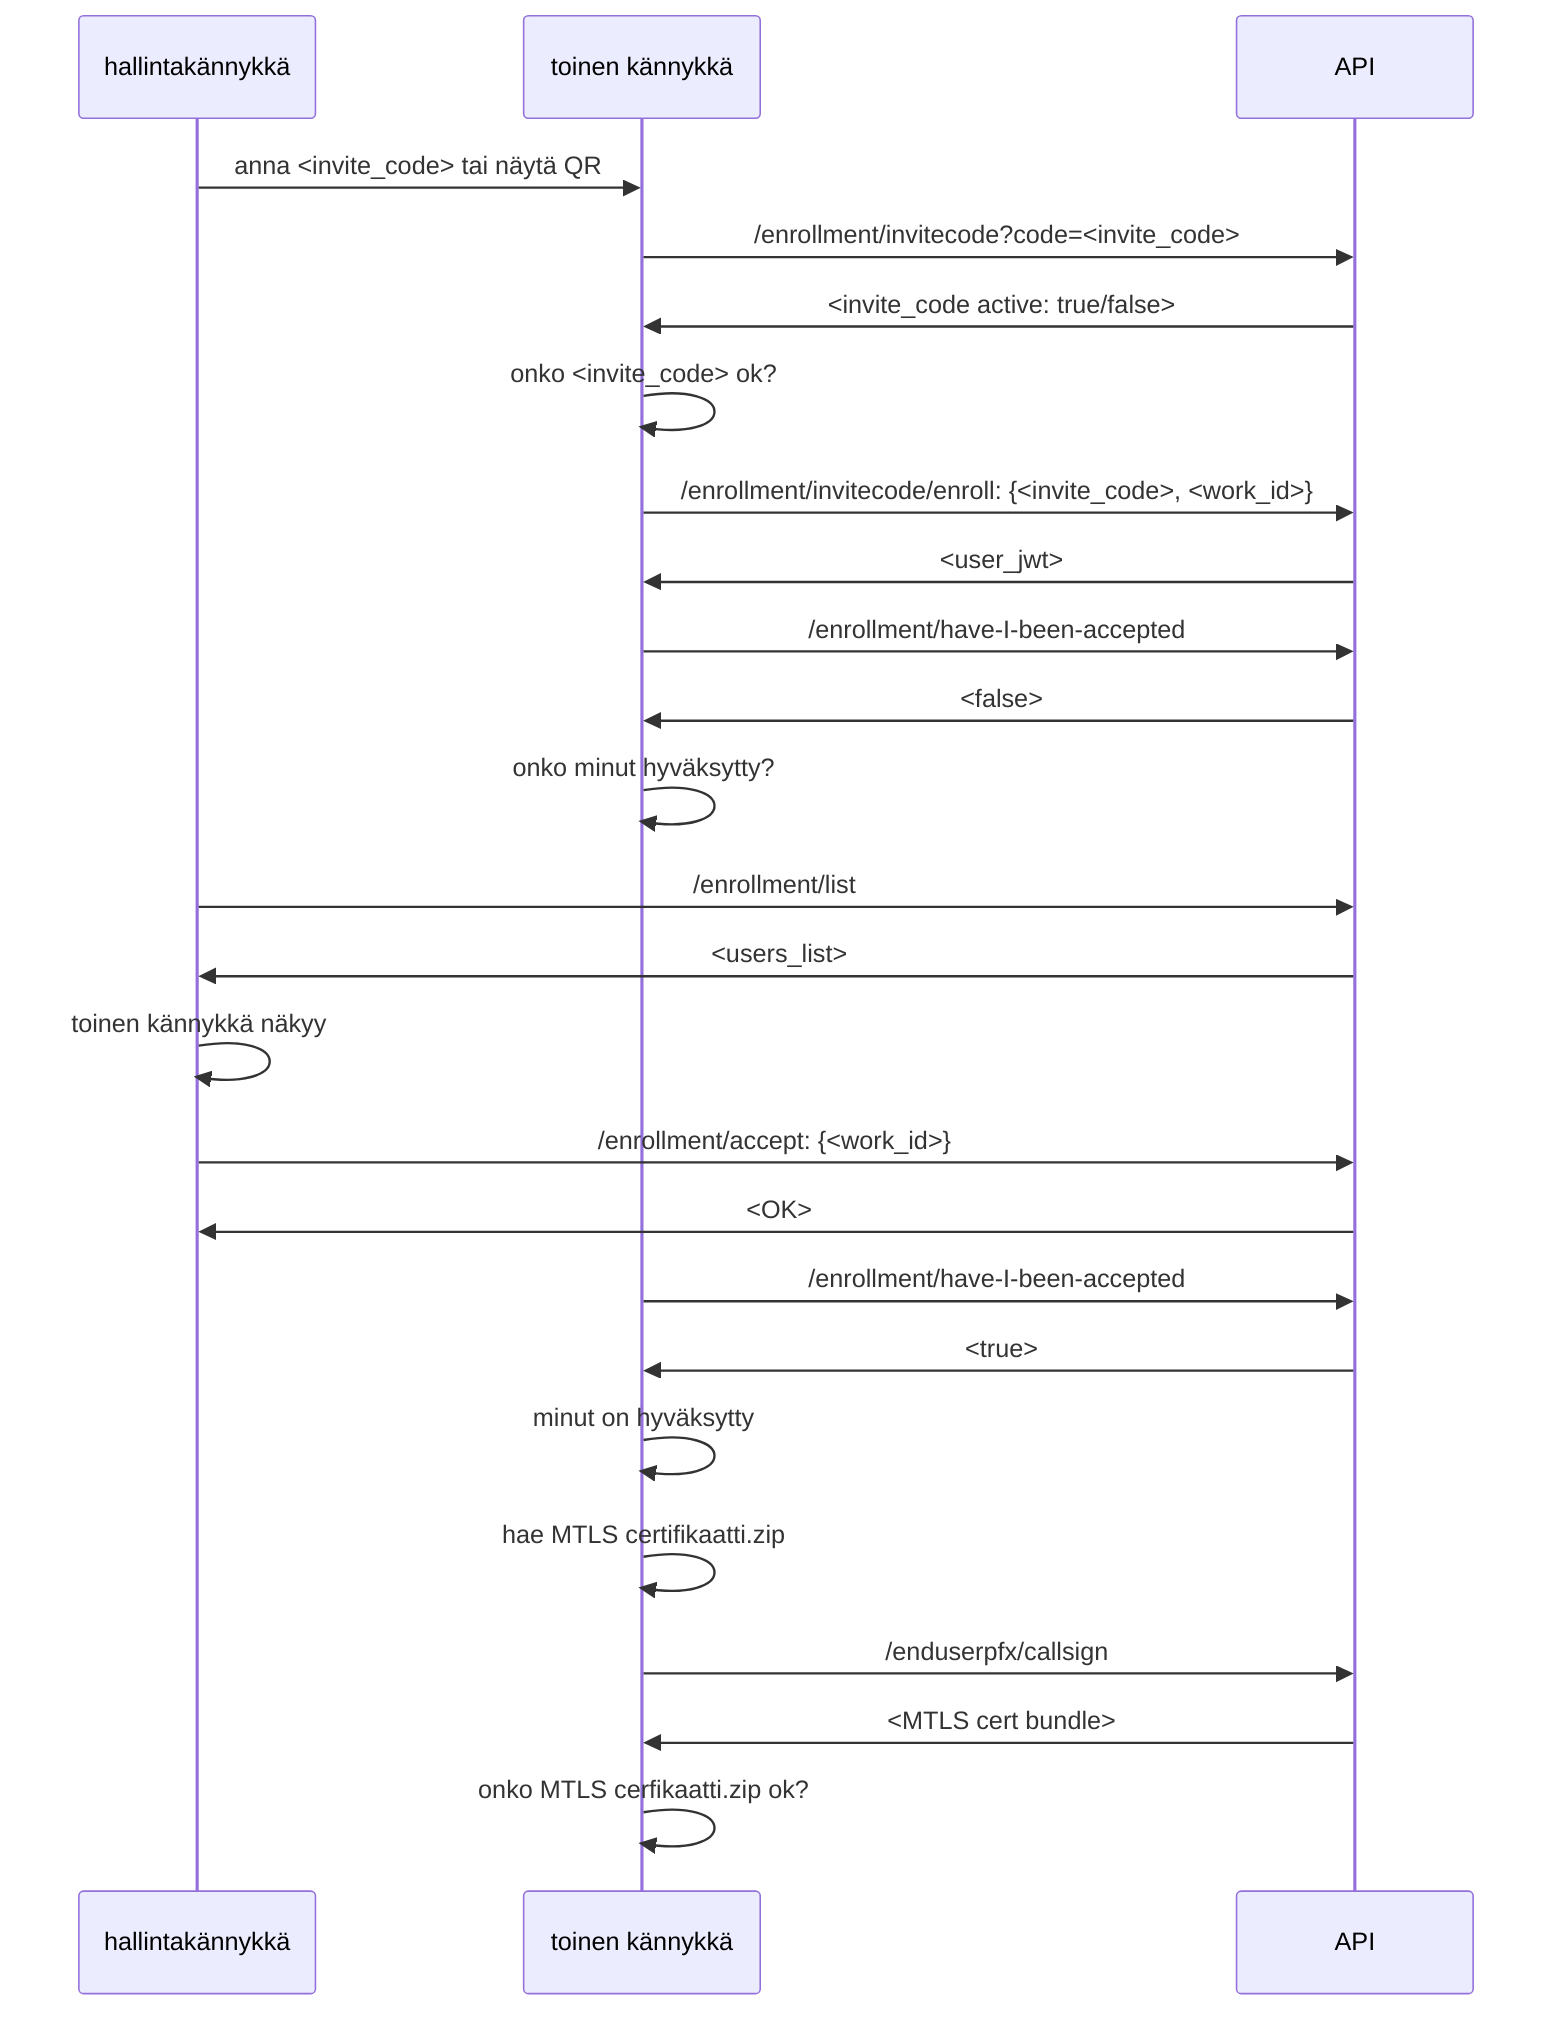 sequenceDiagram
    hallintakännykkä->>toinen kännykkä: anna <invite_code> tai näytä QR
    toinen kännykkä->>API: /enrollment/invitecode?code=<invite_code>
    API->>toinen kännykkä: <invite_code active: true/false>
    toinen kännykkä->>toinen kännykkä: onko <invite_code> ok?
    toinen kännykkä->>API: /enrollment/invitecode/enroll: {<invite_code>, <work_id>}
    API->>toinen kännykkä: <user_jwt>
    toinen kännykkä->>API: /enrollment/have-I-been-accepted
    API->>toinen kännykkä: <false>
    toinen kännykkä->>toinen kännykkä: onko minut hyväksytty?
    hallintakännykkä->>API: /enrollment/list
    API->>hallintakännykkä: <users_list>
    hallintakännykkä->>hallintakännykkä: toinen kännykkä näkyy
    hallintakännykkä->>API: /enrollment/accept: {<work_id>}
    API->>hallintakännykkä: <OK>
    toinen kännykkä->>API: /enrollment/have-I-been-accepted
    API->>toinen kännykkä: <true>
    toinen kännykkä->>toinen kännykkä: minut on hyväksytty
    toinen kännykkä->>toinen kännykkä: hae MTLS certifikaatti.zip
    toinen kännykkä->>API: /enduserpfx/callsign
    API->>toinen kännykkä: <MTLS cert bundle>
    toinen kännykkä->>toinen kännykkä: onko MTLS cerfikaatti.zip ok?